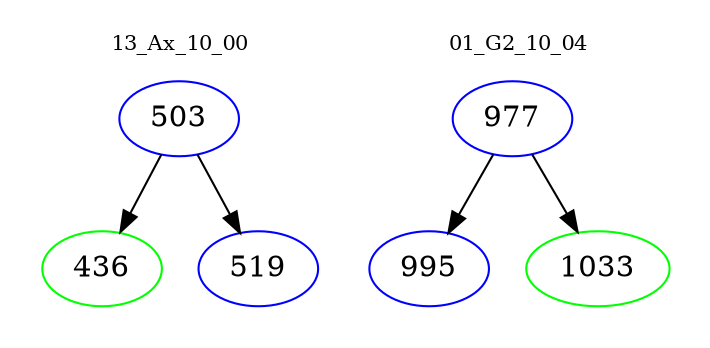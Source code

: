 digraph{
subgraph cluster_0 {
color = white
label = "13_Ax_10_00";
fontsize=10;
T0_503 [label="503", color="blue"]
T0_503 -> T0_436 [color="black"]
T0_436 [label="436", color="green"]
T0_503 -> T0_519 [color="black"]
T0_519 [label="519", color="blue"]
}
subgraph cluster_1 {
color = white
label = "01_G2_10_04";
fontsize=10;
T1_977 [label="977", color="blue"]
T1_977 -> T1_995 [color="black"]
T1_995 [label="995", color="blue"]
T1_977 -> T1_1033 [color="black"]
T1_1033 [label="1033", color="green"]
}
}
